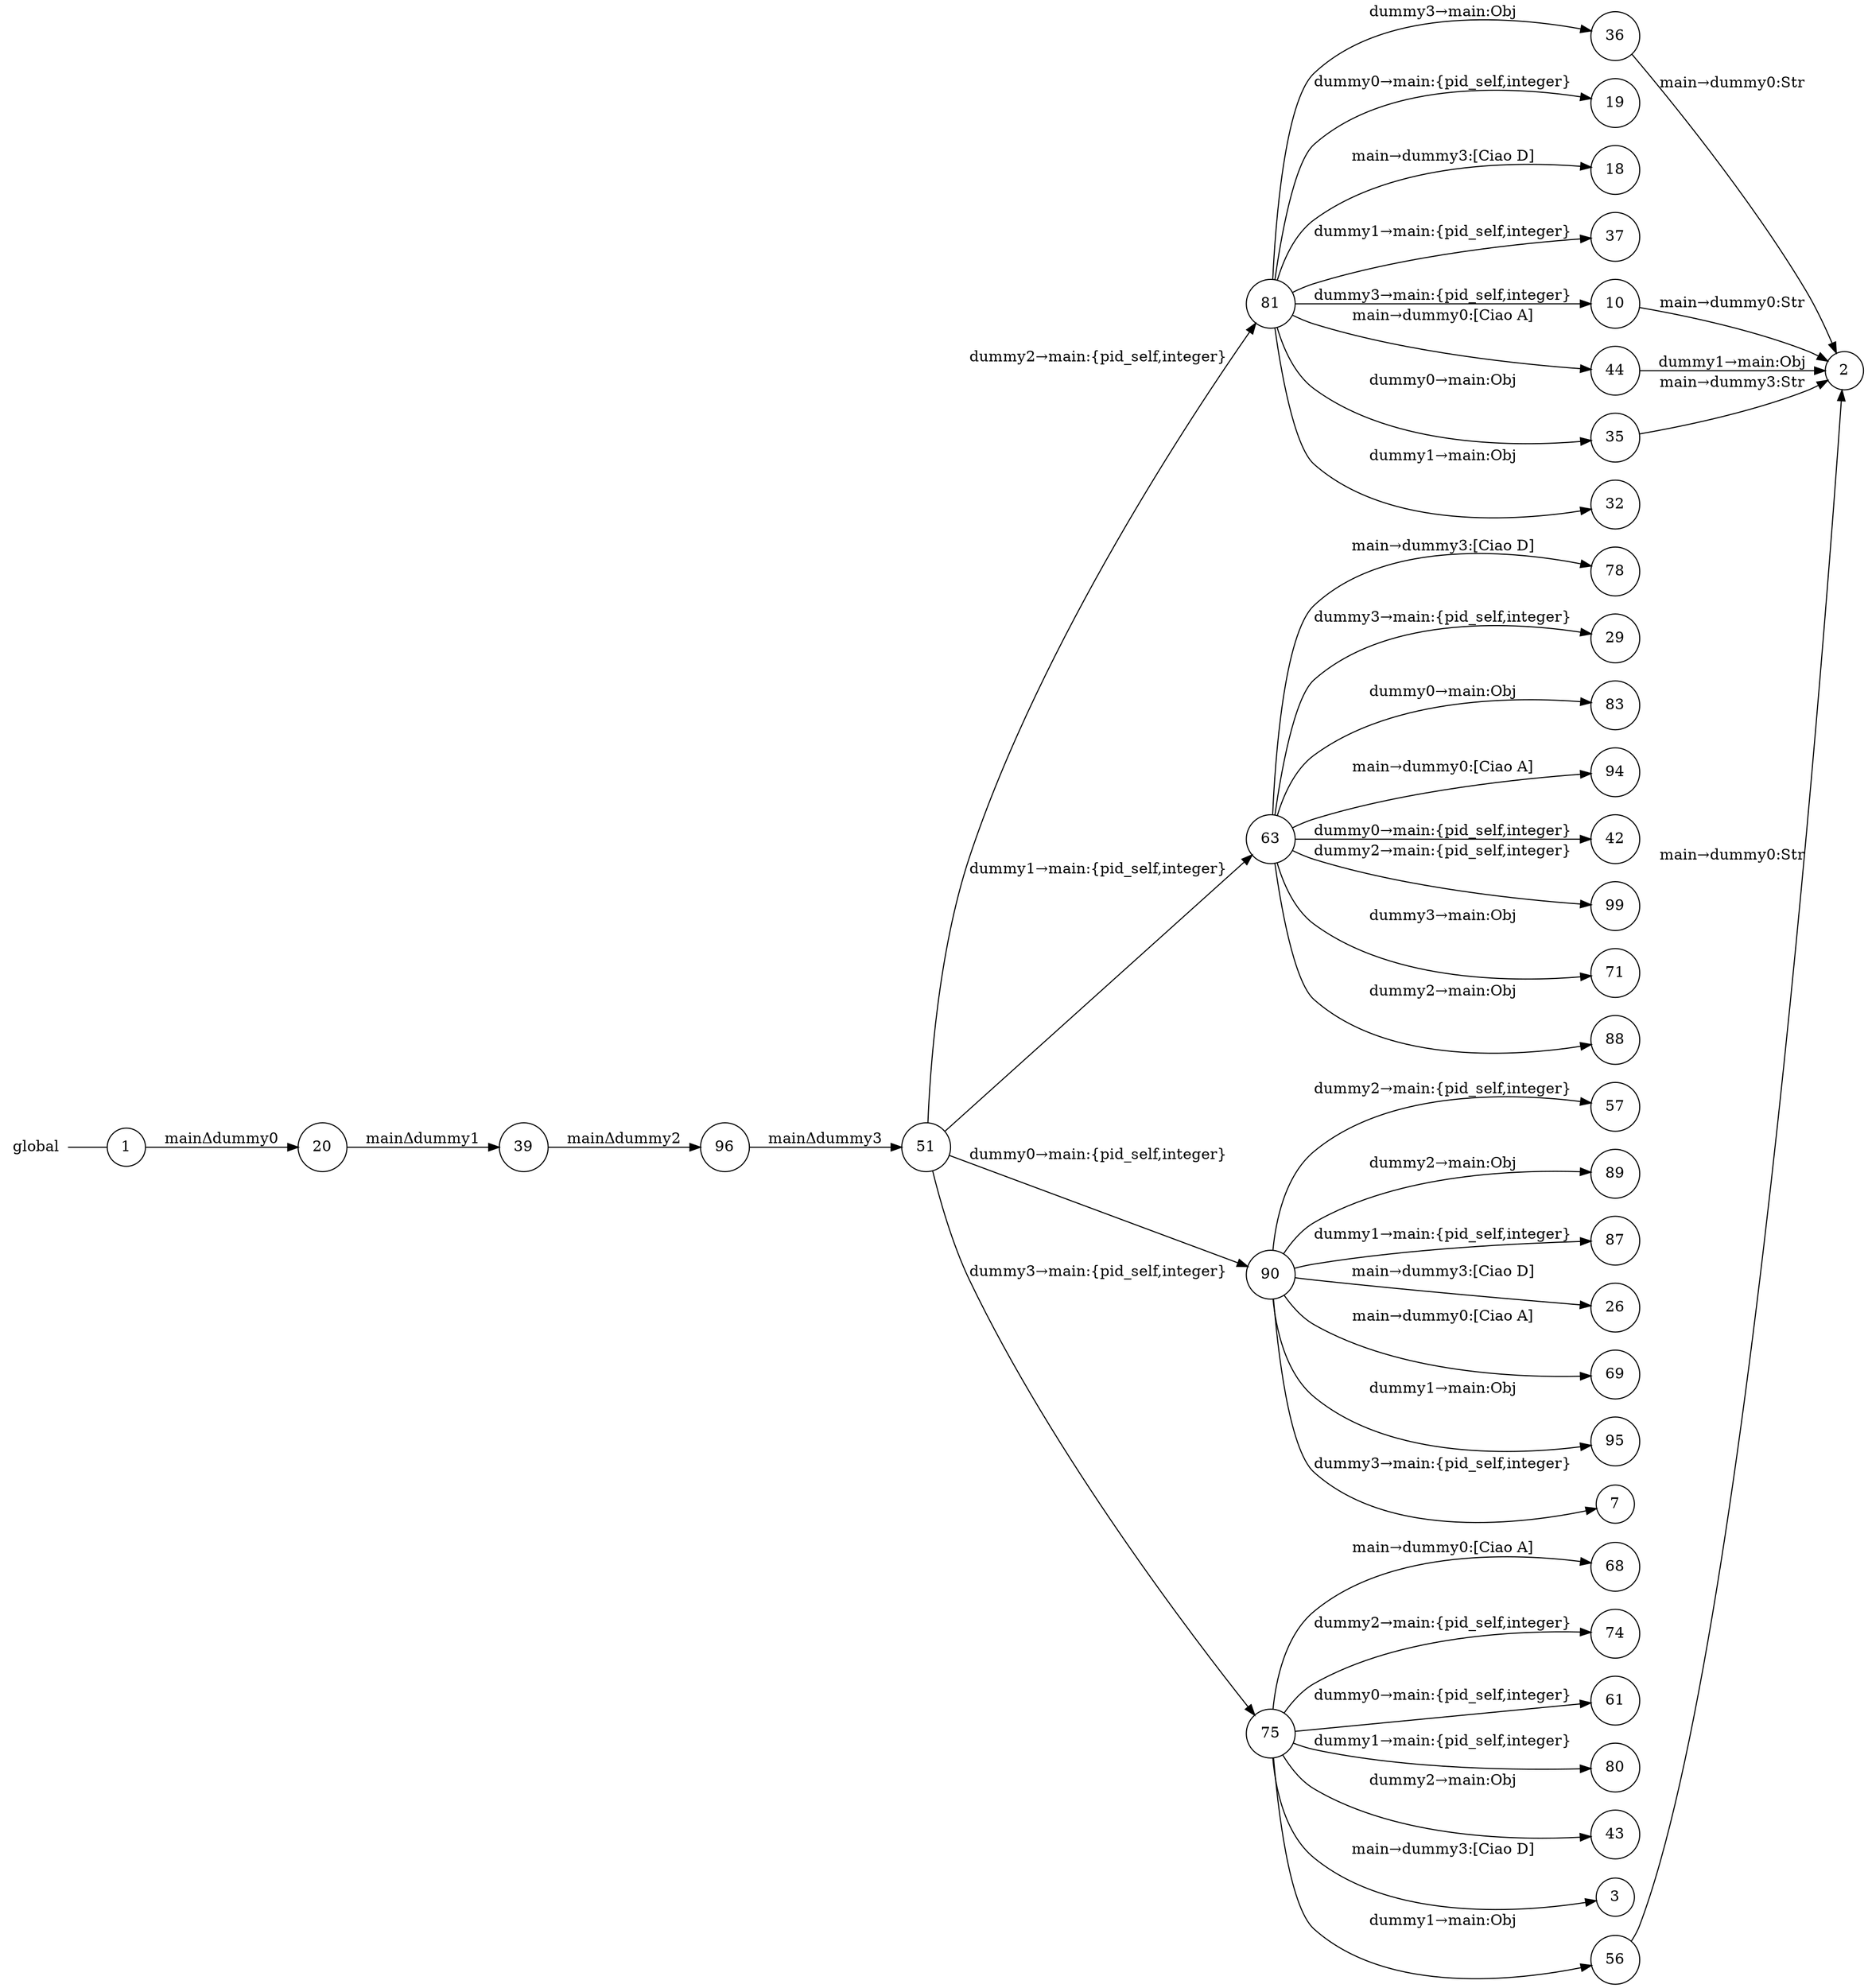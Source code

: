 digraph global {
	rankdir="LR";
	n_0 [label="global", shape="plaintext"];
	n_1 [id="20", shape=circle, label="20"];
	n_2 [id="57", shape=circle, label="57"];
	n_3 [id="78", shape=circle, label="78"];
	n_4 [id="89", shape=circle, label="89"];
	n_5 [id="29", shape=circle, label="29"];
	n_6 [id="68", shape=circle, label="68"];
	n_7 [id="83", shape=circle, label="83"];
	n_8 [id="36", shape=circle, label="36"];
	n_9 [id="94", shape=circle, label="94"];
	n_10 [id="81", shape=circle, label="81"];
	n_11 [id="74", shape=circle, label="74"];
	n_12 [id="63", shape=circle, label="63"];
	n_13 [id="87", shape=circle, label="87"];
	n_14 [id="42", shape=circle, label="42"];
	n_15 [id="19", shape=circle, label="19"];
	n_16 [id="99", shape=circle, label="99"];
	n_17 [id="18", shape=circle, label="18"];
	n_18 [id="61", shape=circle, label="61"];
	n_19 [id="37", shape=circle, label="37"];
	n_20 [id="80", shape=circle, label="80"];
	n_21 [id="51", shape=circle, label="51"];
	n_22 [id="10", shape=circle, label="10"];
	n_23 [id="43", shape=circle, label="43"];
	n_24 [id="71", shape=circle, label="71"];
	n_25 [id="39", shape=circle, label="39"];
	n_26 [id="1", shape=circle, label="1"];
	n_0 -> n_26 [arrowhead=none];
	n_27 [id="26", shape=circle, label="26"];
	n_28 [id="2", shape=circle, label="2"];
	n_29 [id="44", shape=circle, label="44"];
	n_30 [id="69", shape=circle, label="69"];
	n_31 [id="95", shape=circle, label="95"];
	n_32 [id="96", shape=circle, label="96"];
	n_33 [id="88", shape=circle, label="88"];
	n_34 [id="35", shape=circle, label="35"];
	n_35 [id="32", shape=circle, label="32"];
	n_36 [id="7", shape=circle, label="7"];
	n_37 [id="90", shape=circle, label="90"];
	n_38 [id="75", shape=circle, label="75"];
	n_39 [id="3", shape=circle, label="3"];
	n_40 [id="56", shape=circle, label="56"];

	n_12 -> n_33 [id="[$e|72]", label="dummy2→main:Obj"];
	n_12 -> n_7 [id="[$e|76]", label="dummy0→main:Obj"];
	n_38 -> n_11 [id="[$e|23]", label="dummy2→main:{pid_self,integer}"];
	n_21 -> n_12 [id="[$e|70]", label="dummy1→main:{pid_self,integer}"];
	n_38 -> n_23 [id="[$e|63]", label="dummy2→main:Obj"];
	n_21 -> n_10 [id="[$e|55]", label="dummy2→main:{pid_self,integer}"];
	n_37 -> n_31 [id="[$e|1]", label="dummy1→main:Obj"];
	n_37 -> n_2 [id="[$e|60]", label="dummy2→main:{pid_self,integer}"];
	n_40 -> n_28 [id="[$e|156]", label="main→dummy0:Str"];
	n_37 -> n_36 [id="[$e|6]", label="dummy3→main:{pid_self,integer}"];
	n_10 -> n_34 [id="[$e|22]", label="dummy0→main:Obj"];
	n_37 -> n_4 [id="[$e|7]", label="dummy2→main:Obj"];
	n_10 -> n_15 [id="[$e|61]", label="dummy0→main:{pid_self,integer}"];
	n_12 -> n_9 [id="[$e|67]", label="main→dummy0:[Ciao A]"];
	n_10 -> n_35 [id="[$e|33]", label="dummy1→main:Obj"];
	n_12 -> n_14 [id="[$e|17]", label="dummy0→main:{pid_self,integer}"];
	n_34 -> n_28 [id="[$e|135]", label="main→dummy3:Str"];
	n_38 -> n_40 [id="[$e|46]", label="dummy1→main:Obj"];
	n_25 -> n_32 [id="[$e|19]", label="mainΔdummy2"];
	n_12 -> n_24 [id="[$e|87]", label="dummy3→main:Obj"];
	n_38 -> n_6 [id="[$e|34]", label="main→dummy0:[Ciao A]"];
	n_12 -> n_16 [id="[$e|64]", label="dummy2→main:{pid_self,integer}"];
	n_37 -> n_30 [id="[$e|42]", label="main→dummy0:[Ciao A]"];
	n_12 -> n_5 [id="[$e|38]", label="dummy3→main:{pid_self,integer}"];
	n_10 -> n_29 [id="[$e|20]", label="main→dummy0:[Ciao A]"];
	n_32 -> n_21 [id="[$e|94]", label="mainΔdummy3"];
	n_29 -> n_28 [id="[$e|68]", label="dummy1→main:Obj"];
	n_38 -> n_39 [id="[$e|95]", label="main→dummy3:[Ciao D]"];
	n_1 -> n_25 [id="[$e|13]", label="mainΔdummy1"];
	n_10 -> n_17 [id="[$e|62]", label="main→dummy3:[Ciao D]"];
	n_22 -> n_28 [id="[$e|153]", label="main→dummy0:Str"];
	n_21 -> n_38 [id="[$e|59]", label="dummy3→main:{pid_self,integer}"];
	n_10 -> n_8 [id="[$e|21]", label="dummy3→main:Obj"];
	n_8 -> n_28 [id="[$e|155]", label="main→dummy0:Str"];
	n_21 -> n_37 [id="[$e|31]", label="dummy0→main:{pid_self,integer}"];
	n_12 -> n_3 [id="[$e|86]", label="main→dummy3:[Ciao D]"];
	n_26 -> n_1 [id="[$e|41]", label="mainΔdummy0"];
	n_37 -> n_13 [id="[$e|14]", label="dummy1→main:{pid_self,integer}"];
	n_38 -> n_18 [id="[$e|45]", label="dummy0→main:{pid_self,integer}"];
	n_10 -> n_19 [id="[$e|32]", label="dummy1→main:{pid_self,integer}"];
	n_38 -> n_20 [id="[$e|15]", label="dummy1→main:{pid_self,integer}"];
	n_10 -> n_22 [id="[$e|71]", label="dummy3→main:{pid_self,integer}"];
	n_37 -> n_27 [id="[$e|83]", label="main→dummy3:[Ciao D]"];
}
